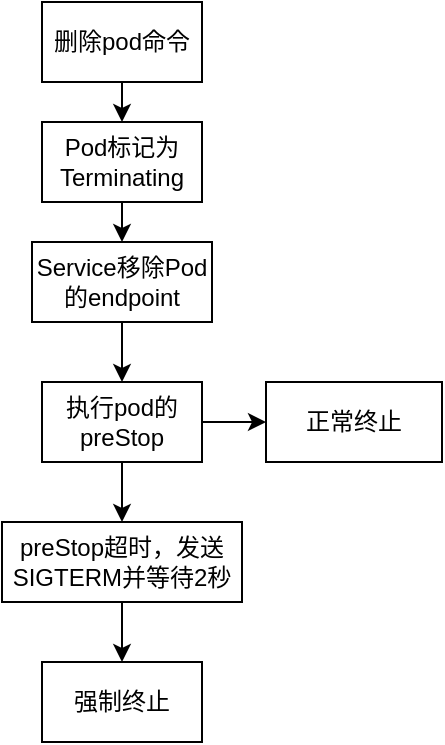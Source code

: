 <mxfile version="21.1.2" type="device">
  <diagram name="第 1 页" id="3cyuAxOPQC5uuOKO5Erk">
    <mxGraphModel dx="1036" dy="614" grid="1" gridSize="10" guides="1" tooltips="1" connect="1" arrows="1" fold="1" page="1" pageScale="1" pageWidth="583" pageHeight="827" math="0" shadow="0">
      <root>
        <mxCell id="0" />
        <mxCell id="1" parent="0" />
        <mxCell id="YM2QtgB6vOu2ZBDn0sza-9" style="edgeStyle=orthogonalEdgeStyle;rounded=0;orthogonalLoop=1;jettySize=auto;html=1;exitX=0.5;exitY=1;exitDx=0;exitDy=0;entryX=0.5;entryY=0;entryDx=0;entryDy=0;" edge="1" parent="1" source="YM2QtgB6vOu2ZBDn0sza-1" target="YM2QtgB6vOu2ZBDn0sza-2">
          <mxGeometry relative="1" as="geometry" />
        </mxCell>
        <mxCell id="YM2QtgB6vOu2ZBDn0sza-1" value="删除pod命令" style="rounded=0;whiteSpace=wrap;html=1;" vertex="1" parent="1">
          <mxGeometry x="120" y="20" width="80" height="40" as="geometry" />
        </mxCell>
        <mxCell id="YM2QtgB6vOu2ZBDn0sza-10" style="edgeStyle=orthogonalEdgeStyle;rounded=0;orthogonalLoop=1;jettySize=auto;html=1;exitX=0.5;exitY=1;exitDx=0;exitDy=0;entryX=0.5;entryY=0;entryDx=0;entryDy=0;" edge="1" parent="1" source="YM2QtgB6vOu2ZBDn0sza-2" target="YM2QtgB6vOu2ZBDn0sza-3">
          <mxGeometry relative="1" as="geometry" />
        </mxCell>
        <mxCell id="YM2QtgB6vOu2ZBDn0sza-2" value="Pod标记为&lt;br&gt;Terminating" style="rounded=0;whiteSpace=wrap;html=1;" vertex="1" parent="1">
          <mxGeometry x="120" y="80" width="80" height="40" as="geometry" />
        </mxCell>
        <mxCell id="YM2QtgB6vOu2ZBDn0sza-11" style="edgeStyle=orthogonalEdgeStyle;rounded=0;orthogonalLoop=1;jettySize=auto;html=1;exitX=0.5;exitY=1;exitDx=0;exitDy=0;entryX=0.5;entryY=0;entryDx=0;entryDy=0;" edge="1" parent="1" source="YM2QtgB6vOu2ZBDn0sza-3" target="YM2QtgB6vOu2ZBDn0sza-4">
          <mxGeometry relative="1" as="geometry" />
        </mxCell>
        <mxCell id="YM2QtgB6vOu2ZBDn0sza-3" value="Service移除Pod的endpoint" style="rounded=0;whiteSpace=wrap;html=1;" vertex="1" parent="1">
          <mxGeometry x="115" y="140" width="90" height="40" as="geometry" />
        </mxCell>
        <mxCell id="YM2QtgB6vOu2ZBDn0sza-12" style="edgeStyle=orthogonalEdgeStyle;rounded=0;orthogonalLoop=1;jettySize=auto;html=1;exitX=1;exitY=0.5;exitDx=0;exitDy=0;entryX=0;entryY=0.5;entryDx=0;entryDy=0;" edge="1" parent="1" source="YM2QtgB6vOu2ZBDn0sza-4" target="YM2QtgB6vOu2ZBDn0sza-8">
          <mxGeometry relative="1" as="geometry" />
        </mxCell>
        <mxCell id="YM2QtgB6vOu2ZBDn0sza-13" style="edgeStyle=orthogonalEdgeStyle;rounded=0;orthogonalLoop=1;jettySize=auto;html=1;exitX=0.5;exitY=1;exitDx=0;exitDy=0;entryX=0.5;entryY=0;entryDx=0;entryDy=0;" edge="1" parent="1" source="YM2QtgB6vOu2ZBDn0sza-4" target="YM2QtgB6vOu2ZBDn0sza-6">
          <mxGeometry relative="1" as="geometry" />
        </mxCell>
        <mxCell id="YM2QtgB6vOu2ZBDn0sza-4" value="执行pod的preStop" style="rounded=0;whiteSpace=wrap;html=1;" vertex="1" parent="1">
          <mxGeometry x="120" y="210" width="80" height="40" as="geometry" />
        </mxCell>
        <mxCell id="YM2QtgB6vOu2ZBDn0sza-14" style="edgeStyle=orthogonalEdgeStyle;rounded=0;orthogonalLoop=1;jettySize=auto;html=1;exitX=0.5;exitY=1;exitDx=0;exitDy=0;" edge="1" parent="1" source="YM2QtgB6vOu2ZBDn0sza-6" target="YM2QtgB6vOu2ZBDn0sza-7">
          <mxGeometry relative="1" as="geometry" />
        </mxCell>
        <mxCell id="YM2QtgB6vOu2ZBDn0sza-6" value="preStop超时，发送SIGTERM并等待2秒" style="rounded=0;whiteSpace=wrap;html=1;" vertex="1" parent="1">
          <mxGeometry x="100" y="280" width="120" height="40" as="geometry" />
        </mxCell>
        <mxCell id="YM2QtgB6vOu2ZBDn0sza-7" value="强制终止" style="rounded=0;whiteSpace=wrap;html=1;" vertex="1" parent="1">
          <mxGeometry x="120" y="350" width="80" height="40" as="geometry" />
        </mxCell>
        <mxCell id="YM2QtgB6vOu2ZBDn0sza-8" value="正常终止" style="rounded=0;whiteSpace=wrap;html=1;" vertex="1" parent="1">
          <mxGeometry x="232" y="210" width="88" height="40" as="geometry" />
        </mxCell>
      </root>
    </mxGraphModel>
  </diagram>
</mxfile>
